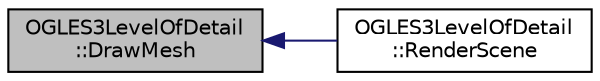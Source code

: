 digraph "OGLES3LevelOfDetail::DrawMesh"
{
  edge [fontname="Helvetica",fontsize="10",labelfontname="Helvetica",labelfontsize="10"];
  node [fontname="Helvetica",fontsize="10",shape=record];
  rankdir="LR";
  Node1 [label="OGLES3LevelOfDetail\l::DrawMesh",height=0.2,width=0.4,color="black", fillcolor="grey75", style="filled", fontcolor="black"];
  Node1 -> Node2 [dir="back",color="midnightblue",fontsize="10",style="solid",fontname="Helvetica"];
  Node2 [label="OGLES3LevelOfDetail\l::RenderScene",height=0.2,width=0.4,color="black", fillcolor="white", style="filled",URL="$class_o_g_l_e_s3_level_of_detail.html#a9adfd77b3c7cbc62f6ec39101eeef23a"];
}

